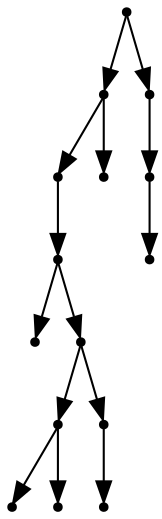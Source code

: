 digraph {
  14 [shape=point];
  10 [shape=point];
  8 [shape=point];
  7 [shape=point];
  0 [shape=point];
  6 [shape=point];
  3 [shape=point];
  1 [shape=point];
  2 [shape=point];
  5 [shape=point];
  4 [shape=point];
  9 [shape=point];
  13 [shape=point];
  12 [shape=point];
  11 [shape=point];
14 -> 10;
10 -> 8;
8 -> 7;
7 -> 0;
7 -> 6;
6 -> 3;
3 -> 1;
3 -> 2;
6 -> 5;
5 -> 4;
10 -> 9;
14 -> 13;
13 -> 12;
12 -> 11;
}
